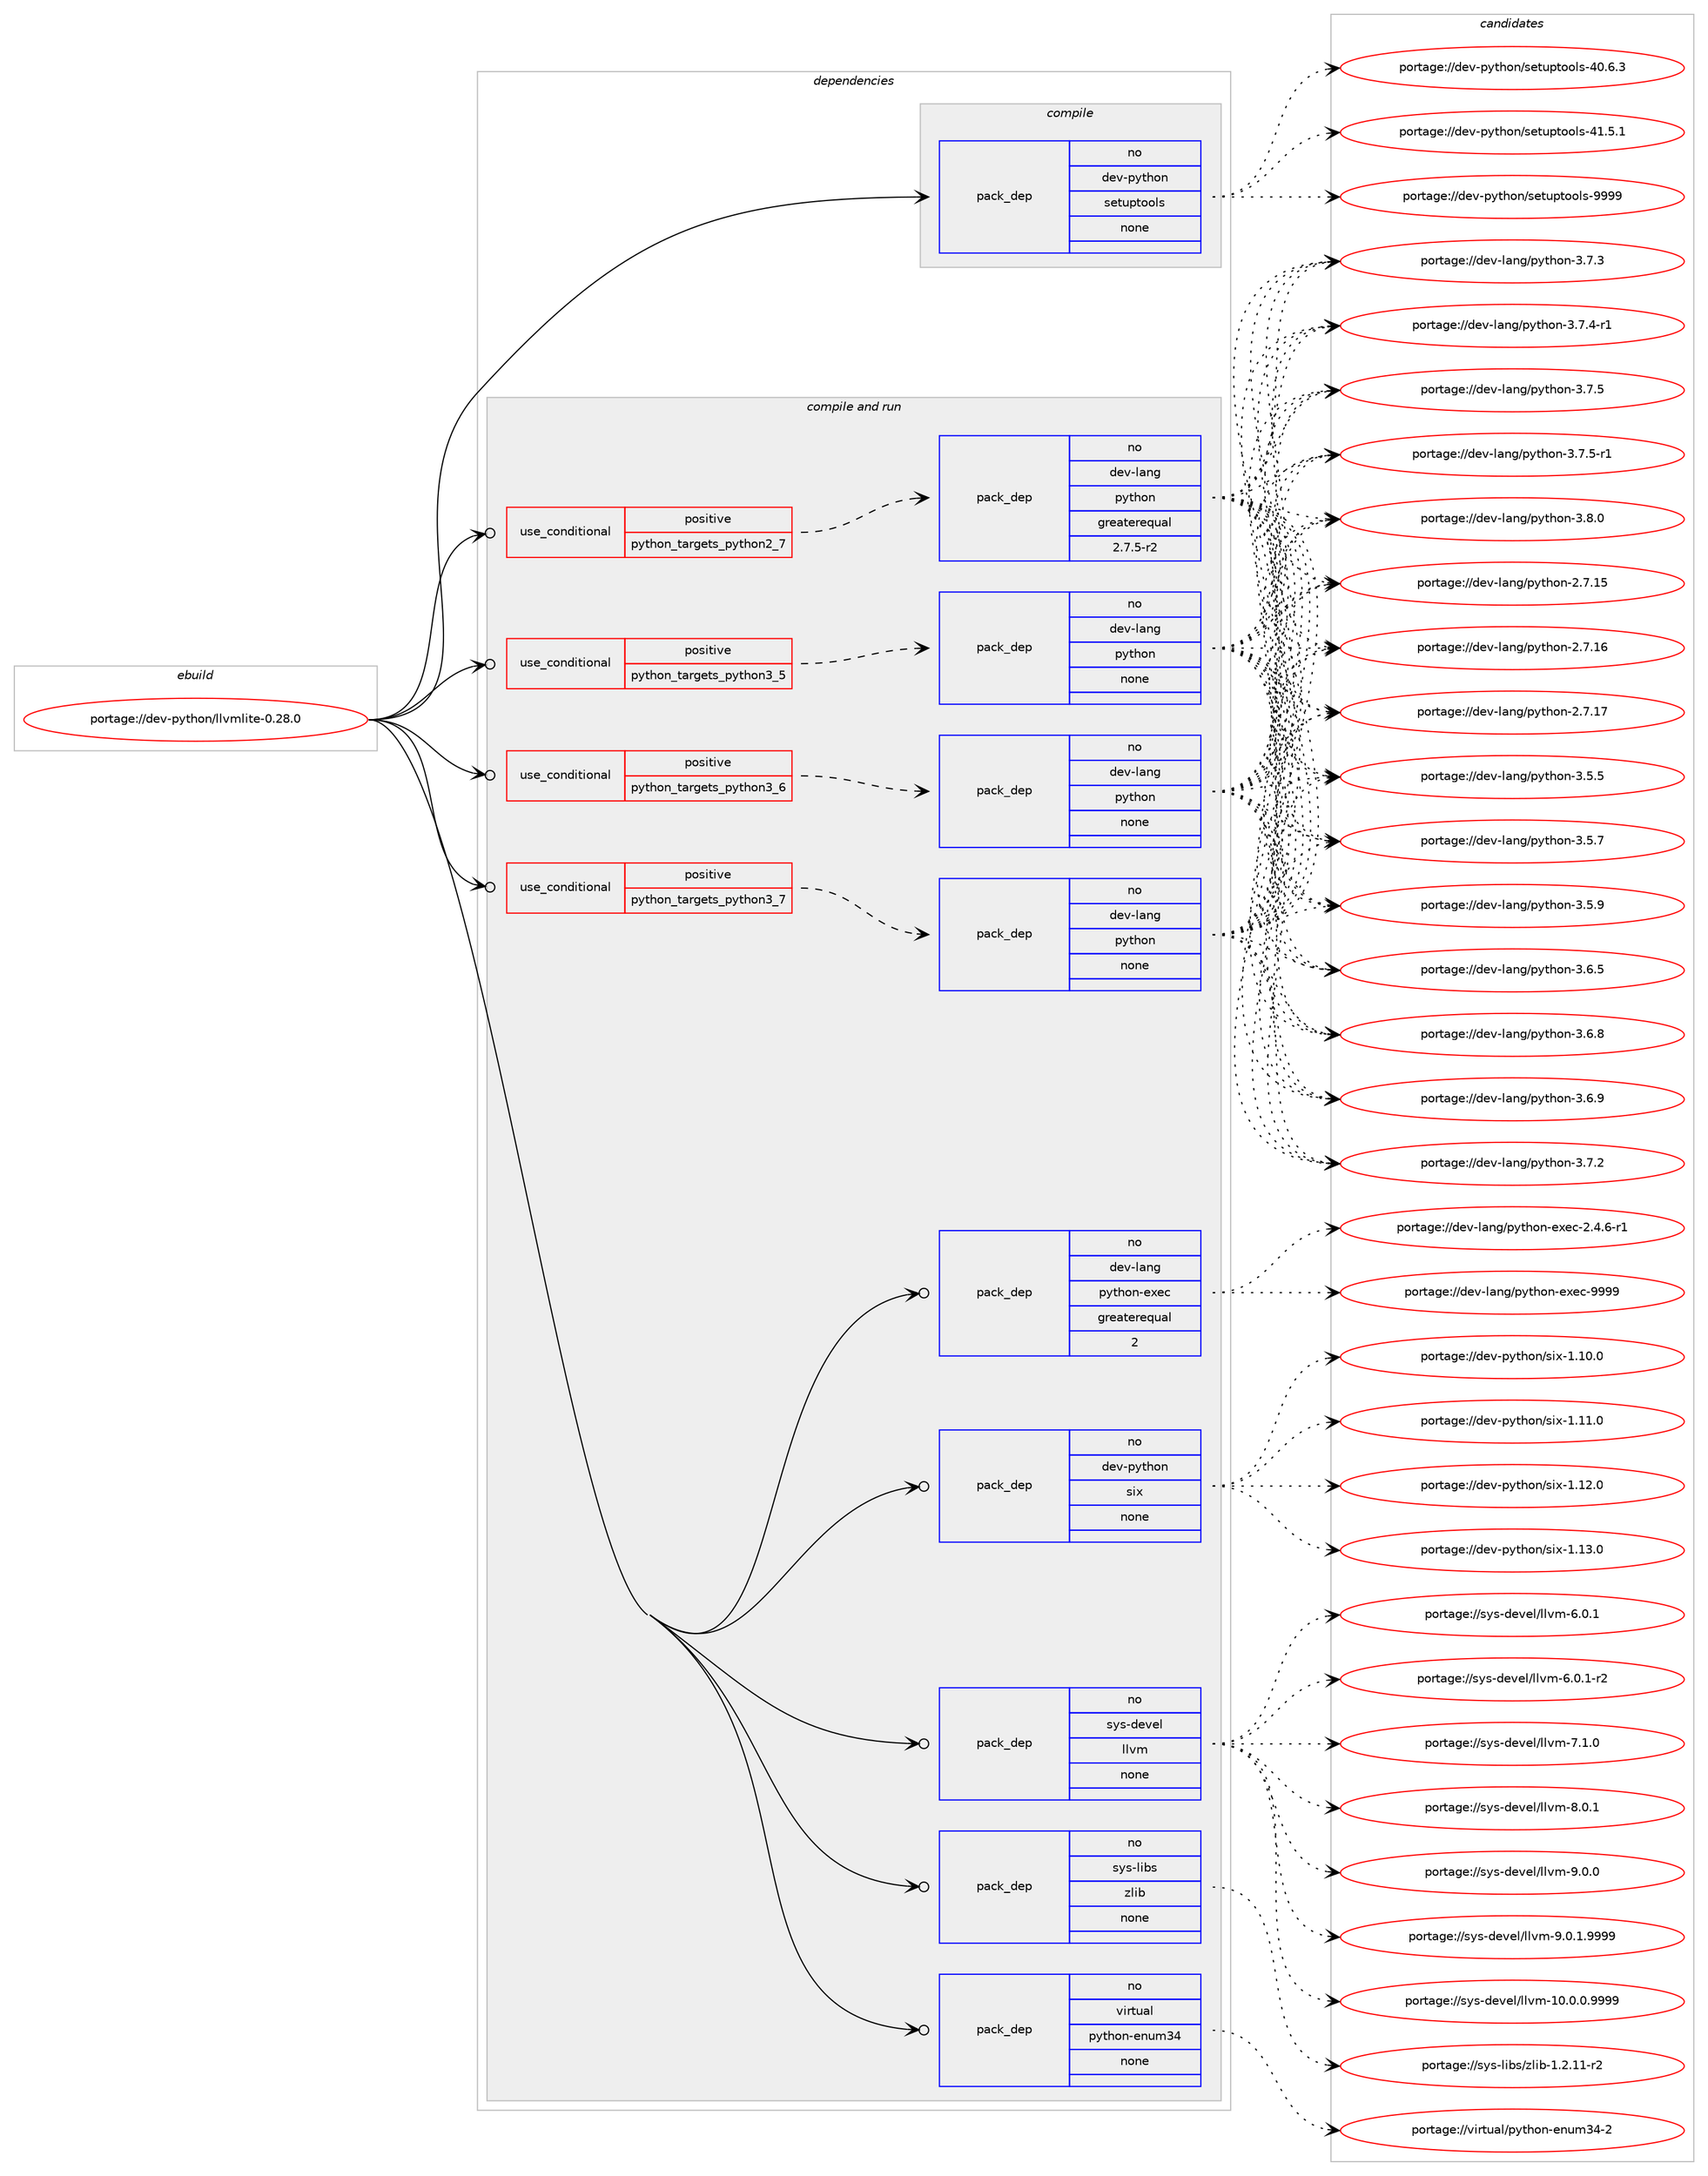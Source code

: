 digraph prolog {

# *************
# Graph options
# *************

newrank=true;
concentrate=true;
compound=true;
graph [rankdir=LR,fontname=Helvetica,fontsize=10,ranksep=1.5];#, ranksep=2.5, nodesep=0.2];
edge  [arrowhead=vee];
node  [fontname=Helvetica,fontsize=10];

# **********
# The ebuild
# **********

subgraph cluster_leftcol {
color=gray;
rank=same;
label=<<i>ebuild</i>>;
id [label="portage://dev-python/llvmlite-0.28.0", color=red, width=4, href="../dev-python/llvmlite-0.28.0.svg"];
}

# ****************
# The dependencies
# ****************

subgraph cluster_midcol {
color=gray;
label=<<i>dependencies</i>>;
subgraph cluster_compile {
fillcolor="#eeeeee";
style=filled;
label=<<i>compile</i>>;
subgraph pack113478 {
dependency148131 [label=<<TABLE BORDER="0" CELLBORDER="1" CELLSPACING="0" CELLPADDING="4" WIDTH="220"><TR><TD ROWSPAN="6" CELLPADDING="30">pack_dep</TD></TR><TR><TD WIDTH="110">no</TD></TR><TR><TD>dev-python</TD></TR><TR><TD>setuptools</TD></TR><TR><TD>none</TD></TR><TR><TD></TD></TR></TABLE>>, shape=none, color=blue];
}
id:e -> dependency148131:w [weight=20,style="solid",arrowhead="vee"];
}
subgraph cluster_compileandrun {
fillcolor="#eeeeee";
style=filled;
label=<<i>compile and run</i>>;
subgraph cond31328 {
dependency148132 [label=<<TABLE BORDER="0" CELLBORDER="1" CELLSPACING="0" CELLPADDING="4"><TR><TD ROWSPAN="3" CELLPADDING="10">use_conditional</TD></TR><TR><TD>positive</TD></TR><TR><TD>python_targets_python2_7</TD></TR></TABLE>>, shape=none, color=red];
subgraph pack113479 {
dependency148133 [label=<<TABLE BORDER="0" CELLBORDER="1" CELLSPACING="0" CELLPADDING="4" WIDTH="220"><TR><TD ROWSPAN="6" CELLPADDING="30">pack_dep</TD></TR><TR><TD WIDTH="110">no</TD></TR><TR><TD>dev-lang</TD></TR><TR><TD>python</TD></TR><TR><TD>greaterequal</TD></TR><TR><TD>2.7.5-r2</TD></TR></TABLE>>, shape=none, color=blue];
}
dependency148132:e -> dependency148133:w [weight=20,style="dashed",arrowhead="vee"];
}
id:e -> dependency148132:w [weight=20,style="solid",arrowhead="odotvee"];
subgraph cond31329 {
dependency148134 [label=<<TABLE BORDER="0" CELLBORDER="1" CELLSPACING="0" CELLPADDING="4"><TR><TD ROWSPAN="3" CELLPADDING="10">use_conditional</TD></TR><TR><TD>positive</TD></TR><TR><TD>python_targets_python3_5</TD></TR></TABLE>>, shape=none, color=red];
subgraph pack113480 {
dependency148135 [label=<<TABLE BORDER="0" CELLBORDER="1" CELLSPACING="0" CELLPADDING="4" WIDTH="220"><TR><TD ROWSPAN="6" CELLPADDING="30">pack_dep</TD></TR><TR><TD WIDTH="110">no</TD></TR><TR><TD>dev-lang</TD></TR><TR><TD>python</TD></TR><TR><TD>none</TD></TR><TR><TD></TD></TR></TABLE>>, shape=none, color=blue];
}
dependency148134:e -> dependency148135:w [weight=20,style="dashed",arrowhead="vee"];
}
id:e -> dependency148134:w [weight=20,style="solid",arrowhead="odotvee"];
subgraph cond31330 {
dependency148136 [label=<<TABLE BORDER="0" CELLBORDER="1" CELLSPACING="0" CELLPADDING="4"><TR><TD ROWSPAN="3" CELLPADDING="10">use_conditional</TD></TR><TR><TD>positive</TD></TR><TR><TD>python_targets_python3_6</TD></TR></TABLE>>, shape=none, color=red];
subgraph pack113481 {
dependency148137 [label=<<TABLE BORDER="0" CELLBORDER="1" CELLSPACING="0" CELLPADDING="4" WIDTH="220"><TR><TD ROWSPAN="6" CELLPADDING="30">pack_dep</TD></TR><TR><TD WIDTH="110">no</TD></TR><TR><TD>dev-lang</TD></TR><TR><TD>python</TD></TR><TR><TD>none</TD></TR><TR><TD></TD></TR></TABLE>>, shape=none, color=blue];
}
dependency148136:e -> dependency148137:w [weight=20,style="dashed",arrowhead="vee"];
}
id:e -> dependency148136:w [weight=20,style="solid",arrowhead="odotvee"];
subgraph cond31331 {
dependency148138 [label=<<TABLE BORDER="0" CELLBORDER="1" CELLSPACING="0" CELLPADDING="4"><TR><TD ROWSPAN="3" CELLPADDING="10">use_conditional</TD></TR><TR><TD>positive</TD></TR><TR><TD>python_targets_python3_7</TD></TR></TABLE>>, shape=none, color=red];
subgraph pack113482 {
dependency148139 [label=<<TABLE BORDER="0" CELLBORDER="1" CELLSPACING="0" CELLPADDING="4" WIDTH="220"><TR><TD ROWSPAN="6" CELLPADDING="30">pack_dep</TD></TR><TR><TD WIDTH="110">no</TD></TR><TR><TD>dev-lang</TD></TR><TR><TD>python</TD></TR><TR><TD>none</TD></TR><TR><TD></TD></TR></TABLE>>, shape=none, color=blue];
}
dependency148138:e -> dependency148139:w [weight=20,style="dashed",arrowhead="vee"];
}
id:e -> dependency148138:w [weight=20,style="solid",arrowhead="odotvee"];
subgraph pack113483 {
dependency148140 [label=<<TABLE BORDER="0" CELLBORDER="1" CELLSPACING="0" CELLPADDING="4" WIDTH="220"><TR><TD ROWSPAN="6" CELLPADDING="30">pack_dep</TD></TR><TR><TD WIDTH="110">no</TD></TR><TR><TD>dev-lang</TD></TR><TR><TD>python-exec</TD></TR><TR><TD>greaterequal</TD></TR><TR><TD>2</TD></TR></TABLE>>, shape=none, color=blue];
}
id:e -> dependency148140:w [weight=20,style="solid",arrowhead="odotvee"];
subgraph pack113484 {
dependency148141 [label=<<TABLE BORDER="0" CELLBORDER="1" CELLSPACING="0" CELLPADDING="4" WIDTH="220"><TR><TD ROWSPAN="6" CELLPADDING="30">pack_dep</TD></TR><TR><TD WIDTH="110">no</TD></TR><TR><TD>dev-python</TD></TR><TR><TD>six</TD></TR><TR><TD>none</TD></TR><TR><TD></TD></TR></TABLE>>, shape=none, color=blue];
}
id:e -> dependency148141:w [weight=20,style="solid",arrowhead="odotvee"];
subgraph pack113485 {
dependency148142 [label=<<TABLE BORDER="0" CELLBORDER="1" CELLSPACING="0" CELLPADDING="4" WIDTH="220"><TR><TD ROWSPAN="6" CELLPADDING="30">pack_dep</TD></TR><TR><TD WIDTH="110">no</TD></TR><TR><TD>sys-devel</TD></TR><TR><TD>llvm</TD></TR><TR><TD>none</TD></TR><TR><TD></TD></TR></TABLE>>, shape=none, color=blue];
}
id:e -> dependency148142:w [weight=20,style="solid",arrowhead="odotvee"];
subgraph pack113486 {
dependency148143 [label=<<TABLE BORDER="0" CELLBORDER="1" CELLSPACING="0" CELLPADDING="4" WIDTH="220"><TR><TD ROWSPAN="6" CELLPADDING="30">pack_dep</TD></TR><TR><TD WIDTH="110">no</TD></TR><TR><TD>sys-libs</TD></TR><TR><TD>zlib</TD></TR><TR><TD>none</TD></TR><TR><TD></TD></TR></TABLE>>, shape=none, color=blue];
}
id:e -> dependency148143:w [weight=20,style="solid",arrowhead="odotvee"];
subgraph pack113487 {
dependency148144 [label=<<TABLE BORDER="0" CELLBORDER="1" CELLSPACING="0" CELLPADDING="4" WIDTH="220"><TR><TD ROWSPAN="6" CELLPADDING="30">pack_dep</TD></TR><TR><TD WIDTH="110">no</TD></TR><TR><TD>virtual</TD></TR><TR><TD>python-enum34</TD></TR><TR><TD>none</TD></TR><TR><TD></TD></TR></TABLE>>, shape=none, color=blue];
}
id:e -> dependency148144:w [weight=20,style="solid",arrowhead="odotvee"];
}
subgraph cluster_run {
fillcolor="#eeeeee";
style=filled;
label=<<i>run</i>>;
}
}

# **************
# The candidates
# **************

subgraph cluster_choices {
rank=same;
color=gray;
label=<<i>candidates</i>>;

subgraph choice113478 {
color=black;
nodesep=1;
choiceportage100101118451121211161041111104711510111611711211611111110811545524846544651 [label="portage://dev-python/setuptools-40.6.3", color=red, width=4,href="../dev-python/setuptools-40.6.3.svg"];
choiceportage100101118451121211161041111104711510111611711211611111110811545524946534649 [label="portage://dev-python/setuptools-41.5.1", color=red, width=4,href="../dev-python/setuptools-41.5.1.svg"];
choiceportage10010111845112121116104111110471151011161171121161111111081154557575757 [label="portage://dev-python/setuptools-9999", color=red, width=4,href="../dev-python/setuptools-9999.svg"];
dependency148131:e -> choiceportage100101118451121211161041111104711510111611711211611111110811545524846544651:w [style=dotted,weight="100"];
dependency148131:e -> choiceportage100101118451121211161041111104711510111611711211611111110811545524946534649:w [style=dotted,weight="100"];
dependency148131:e -> choiceportage10010111845112121116104111110471151011161171121161111111081154557575757:w [style=dotted,weight="100"];
}
subgraph choice113479 {
color=black;
nodesep=1;
choiceportage10010111845108971101034711212111610411111045504655464953 [label="portage://dev-lang/python-2.7.15", color=red, width=4,href="../dev-lang/python-2.7.15.svg"];
choiceportage10010111845108971101034711212111610411111045504655464954 [label="portage://dev-lang/python-2.7.16", color=red, width=4,href="../dev-lang/python-2.7.16.svg"];
choiceportage10010111845108971101034711212111610411111045504655464955 [label="portage://dev-lang/python-2.7.17", color=red, width=4,href="../dev-lang/python-2.7.17.svg"];
choiceportage100101118451089711010347112121116104111110455146534653 [label="portage://dev-lang/python-3.5.5", color=red, width=4,href="../dev-lang/python-3.5.5.svg"];
choiceportage100101118451089711010347112121116104111110455146534655 [label="portage://dev-lang/python-3.5.7", color=red, width=4,href="../dev-lang/python-3.5.7.svg"];
choiceportage100101118451089711010347112121116104111110455146534657 [label="portage://dev-lang/python-3.5.9", color=red, width=4,href="../dev-lang/python-3.5.9.svg"];
choiceportage100101118451089711010347112121116104111110455146544653 [label="portage://dev-lang/python-3.6.5", color=red, width=4,href="../dev-lang/python-3.6.5.svg"];
choiceportage100101118451089711010347112121116104111110455146544656 [label="portage://dev-lang/python-3.6.8", color=red, width=4,href="../dev-lang/python-3.6.8.svg"];
choiceportage100101118451089711010347112121116104111110455146544657 [label="portage://dev-lang/python-3.6.9", color=red, width=4,href="../dev-lang/python-3.6.9.svg"];
choiceportage100101118451089711010347112121116104111110455146554650 [label="portage://dev-lang/python-3.7.2", color=red, width=4,href="../dev-lang/python-3.7.2.svg"];
choiceportage100101118451089711010347112121116104111110455146554651 [label="portage://dev-lang/python-3.7.3", color=red, width=4,href="../dev-lang/python-3.7.3.svg"];
choiceportage1001011184510897110103471121211161041111104551465546524511449 [label="portage://dev-lang/python-3.7.4-r1", color=red, width=4,href="../dev-lang/python-3.7.4-r1.svg"];
choiceportage100101118451089711010347112121116104111110455146554653 [label="portage://dev-lang/python-3.7.5", color=red, width=4,href="../dev-lang/python-3.7.5.svg"];
choiceportage1001011184510897110103471121211161041111104551465546534511449 [label="portage://dev-lang/python-3.7.5-r1", color=red, width=4,href="../dev-lang/python-3.7.5-r1.svg"];
choiceportage100101118451089711010347112121116104111110455146564648 [label="portage://dev-lang/python-3.8.0", color=red, width=4,href="../dev-lang/python-3.8.0.svg"];
dependency148133:e -> choiceportage10010111845108971101034711212111610411111045504655464953:w [style=dotted,weight="100"];
dependency148133:e -> choiceportage10010111845108971101034711212111610411111045504655464954:w [style=dotted,weight="100"];
dependency148133:e -> choiceportage10010111845108971101034711212111610411111045504655464955:w [style=dotted,weight="100"];
dependency148133:e -> choiceportage100101118451089711010347112121116104111110455146534653:w [style=dotted,weight="100"];
dependency148133:e -> choiceportage100101118451089711010347112121116104111110455146534655:w [style=dotted,weight="100"];
dependency148133:e -> choiceportage100101118451089711010347112121116104111110455146534657:w [style=dotted,weight="100"];
dependency148133:e -> choiceportage100101118451089711010347112121116104111110455146544653:w [style=dotted,weight="100"];
dependency148133:e -> choiceportage100101118451089711010347112121116104111110455146544656:w [style=dotted,weight="100"];
dependency148133:e -> choiceportage100101118451089711010347112121116104111110455146544657:w [style=dotted,weight="100"];
dependency148133:e -> choiceportage100101118451089711010347112121116104111110455146554650:w [style=dotted,weight="100"];
dependency148133:e -> choiceportage100101118451089711010347112121116104111110455146554651:w [style=dotted,weight="100"];
dependency148133:e -> choiceportage1001011184510897110103471121211161041111104551465546524511449:w [style=dotted,weight="100"];
dependency148133:e -> choiceportage100101118451089711010347112121116104111110455146554653:w [style=dotted,weight="100"];
dependency148133:e -> choiceportage1001011184510897110103471121211161041111104551465546534511449:w [style=dotted,weight="100"];
dependency148133:e -> choiceportage100101118451089711010347112121116104111110455146564648:w [style=dotted,weight="100"];
}
subgraph choice113480 {
color=black;
nodesep=1;
choiceportage10010111845108971101034711212111610411111045504655464953 [label="portage://dev-lang/python-2.7.15", color=red, width=4,href="../dev-lang/python-2.7.15.svg"];
choiceportage10010111845108971101034711212111610411111045504655464954 [label="portage://dev-lang/python-2.7.16", color=red, width=4,href="../dev-lang/python-2.7.16.svg"];
choiceportage10010111845108971101034711212111610411111045504655464955 [label="portage://dev-lang/python-2.7.17", color=red, width=4,href="../dev-lang/python-2.7.17.svg"];
choiceportage100101118451089711010347112121116104111110455146534653 [label="portage://dev-lang/python-3.5.5", color=red, width=4,href="../dev-lang/python-3.5.5.svg"];
choiceportage100101118451089711010347112121116104111110455146534655 [label="portage://dev-lang/python-3.5.7", color=red, width=4,href="../dev-lang/python-3.5.7.svg"];
choiceportage100101118451089711010347112121116104111110455146534657 [label="portage://dev-lang/python-3.5.9", color=red, width=4,href="../dev-lang/python-3.5.9.svg"];
choiceportage100101118451089711010347112121116104111110455146544653 [label="portage://dev-lang/python-3.6.5", color=red, width=4,href="../dev-lang/python-3.6.5.svg"];
choiceportage100101118451089711010347112121116104111110455146544656 [label="portage://dev-lang/python-3.6.8", color=red, width=4,href="../dev-lang/python-3.6.8.svg"];
choiceportage100101118451089711010347112121116104111110455146544657 [label="portage://dev-lang/python-3.6.9", color=red, width=4,href="../dev-lang/python-3.6.9.svg"];
choiceportage100101118451089711010347112121116104111110455146554650 [label="portage://dev-lang/python-3.7.2", color=red, width=4,href="../dev-lang/python-3.7.2.svg"];
choiceportage100101118451089711010347112121116104111110455146554651 [label="portage://dev-lang/python-3.7.3", color=red, width=4,href="../dev-lang/python-3.7.3.svg"];
choiceportage1001011184510897110103471121211161041111104551465546524511449 [label="portage://dev-lang/python-3.7.4-r1", color=red, width=4,href="../dev-lang/python-3.7.4-r1.svg"];
choiceportage100101118451089711010347112121116104111110455146554653 [label="portage://dev-lang/python-3.7.5", color=red, width=4,href="../dev-lang/python-3.7.5.svg"];
choiceportage1001011184510897110103471121211161041111104551465546534511449 [label="portage://dev-lang/python-3.7.5-r1", color=red, width=4,href="../dev-lang/python-3.7.5-r1.svg"];
choiceportage100101118451089711010347112121116104111110455146564648 [label="portage://dev-lang/python-3.8.0", color=red, width=4,href="../dev-lang/python-3.8.0.svg"];
dependency148135:e -> choiceportage10010111845108971101034711212111610411111045504655464953:w [style=dotted,weight="100"];
dependency148135:e -> choiceportage10010111845108971101034711212111610411111045504655464954:w [style=dotted,weight="100"];
dependency148135:e -> choiceportage10010111845108971101034711212111610411111045504655464955:w [style=dotted,weight="100"];
dependency148135:e -> choiceportage100101118451089711010347112121116104111110455146534653:w [style=dotted,weight="100"];
dependency148135:e -> choiceportage100101118451089711010347112121116104111110455146534655:w [style=dotted,weight="100"];
dependency148135:e -> choiceportage100101118451089711010347112121116104111110455146534657:w [style=dotted,weight="100"];
dependency148135:e -> choiceportage100101118451089711010347112121116104111110455146544653:w [style=dotted,weight="100"];
dependency148135:e -> choiceportage100101118451089711010347112121116104111110455146544656:w [style=dotted,weight="100"];
dependency148135:e -> choiceportage100101118451089711010347112121116104111110455146544657:w [style=dotted,weight="100"];
dependency148135:e -> choiceportage100101118451089711010347112121116104111110455146554650:w [style=dotted,weight="100"];
dependency148135:e -> choiceportage100101118451089711010347112121116104111110455146554651:w [style=dotted,weight="100"];
dependency148135:e -> choiceportage1001011184510897110103471121211161041111104551465546524511449:w [style=dotted,weight="100"];
dependency148135:e -> choiceportage100101118451089711010347112121116104111110455146554653:w [style=dotted,weight="100"];
dependency148135:e -> choiceportage1001011184510897110103471121211161041111104551465546534511449:w [style=dotted,weight="100"];
dependency148135:e -> choiceportage100101118451089711010347112121116104111110455146564648:w [style=dotted,weight="100"];
}
subgraph choice113481 {
color=black;
nodesep=1;
choiceportage10010111845108971101034711212111610411111045504655464953 [label="portage://dev-lang/python-2.7.15", color=red, width=4,href="../dev-lang/python-2.7.15.svg"];
choiceportage10010111845108971101034711212111610411111045504655464954 [label="portage://dev-lang/python-2.7.16", color=red, width=4,href="../dev-lang/python-2.7.16.svg"];
choiceportage10010111845108971101034711212111610411111045504655464955 [label="portage://dev-lang/python-2.7.17", color=red, width=4,href="../dev-lang/python-2.7.17.svg"];
choiceportage100101118451089711010347112121116104111110455146534653 [label="portage://dev-lang/python-3.5.5", color=red, width=4,href="../dev-lang/python-3.5.5.svg"];
choiceportage100101118451089711010347112121116104111110455146534655 [label="portage://dev-lang/python-3.5.7", color=red, width=4,href="../dev-lang/python-3.5.7.svg"];
choiceportage100101118451089711010347112121116104111110455146534657 [label="portage://dev-lang/python-3.5.9", color=red, width=4,href="../dev-lang/python-3.5.9.svg"];
choiceportage100101118451089711010347112121116104111110455146544653 [label="portage://dev-lang/python-3.6.5", color=red, width=4,href="../dev-lang/python-3.6.5.svg"];
choiceportage100101118451089711010347112121116104111110455146544656 [label="portage://dev-lang/python-3.6.8", color=red, width=4,href="../dev-lang/python-3.6.8.svg"];
choiceportage100101118451089711010347112121116104111110455146544657 [label="portage://dev-lang/python-3.6.9", color=red, width=4,href="../dev-lang/python-3.6.9.svg"];
choiceportage100101118451089711010347112121116104111110455146554650 [label="portage://dev-lang/python-3.7.2", color=red, width=4,href="../dev-lang/python-3.7.2.svg"];
choiceportage100101118451089711010347112121116104111110455146554651 [label="portage://dev-lang/python-3.7.3", color=red, width=4,href="../dev-lang/python-3.7.3.svg"];
choiceportage1001011184510897110103471121211161041111104551465546524511449 [label="portage://dev-lang/python-3.7.4-r1", color=red, width=4,href="../dev-lang/python-3.7.4-r1.svg"];
choiceportage100101118451089711010347112121116104111110455146554653 [label="portage://dev-lang/python-3.7.5", color=red, width=4,href="../dev-lang/python-3.7.5.svg"];
choiceportage1001011184510897110103471121211161041111104551465546534511449 [label="portage://dev-lang/python-3.7.5-r1", color=red, width=4,href="../dev-lang/python-3.7.5-r1.svg"];
choiceportage100101118451089711010347112121116104111110455146564648 [label="portage://dev-lang/python-3.8.0", color=red, width=4,href="../dev-lang/python-3.8.0.svg"];
dependency148137:e -> choiceportage10010111845108971101034711212111610411111045504655464953:w [style=dotted,weight="100"];
dependency148137:e -> choiceportage10010111845108971101034711212111610411111045504655464954:w [style=dotted,weight="100"];
dependency148137:e -> choiceportage10010111845108971101034711212111610411111045504655464955:w [style=dotted,weight="100"];
dependency148137:e -> choiceportage100101118451089711010347112121116104111110455146534653:w [style=dotted,weight="100"];
dependency148137:e -> choiceportage100101118451089711010347112121116104111110455146534655:w [style=dotted,weight="100"];
dependency148137:e -> choiceportage100101118451089711010347112121116104111110455146534657:w [style=dotted,weight="100"];
dependency148137:e -> choiceportage100101118451089711010347112121116104111110455146544653:w [style=dotted,weight="100"];
dependency148137:e -> choiceportage100101118451089711010347112121116104111110455146544656:w [style=dotted,weight="100"];
dependency148137:e -> choiceportage100101118451089711010347112121116104111110455146544657:w [style=dotted,weight="100"];
dependency148137:e -> choiceportage100101118451089711010347112121116104111110455146554650:w [style=dotted,weight="100"];
dependency148137:e -> choiceportage100101118451089711010347112121116104111110455146554651:w [style=dotted,weight="100"];
dependency148137:e -> choiceportage1001011184510897110103471121211161041111104551465546524511449:w [style=dotted,weight="100"];
dependency148137:e -> choiceportage100101118451089711010347112121116104111110455146554653:w [style=dotted,weight="100"];
dependency148137:e -> choiceportage1001011184510897110103471121211161041111104551465546534511449:w [style=dotted,weight="100"];
dependency148137:e -> choiceportage100101118451089711010347112121116104111110455146564648:w [style=dotted,weight="100"];
}
subgraph choice113482 {
color=black;
nodesep=1;
choiceportage10010111845108971101034711212111610411111045504655464953 [label="portage://dev-lang/python-2.7.15", color=red, width=4,href="../dev-lang/python-2.7.15.svg"];
choiceportage10010111845108971101034711212111610411111045504655464954 [label="portage://dev-lang/python-2.7.16", color=red, width=4,href="../dev-lang/python-2.7.16.svg"];
choiceportage10010111845108971101034711212111610411111045504655464955 [label="portage://dev-lang/python-2.7.17", color=red, width=4,href="../dev-lang/python-2.7.17.svg"];
choiceportage100101118451089711010347112121116104111110455146534653 [label="portage://dev-lang/python-3.5.5", color=red, width=4,href="../dev-lang/python-3.5.5.svg"];
choiceportage100101118451089711010347112121116104111110455146534655 [label="portage://dev-lang/python-3.5.7", color=red, width=4,href="../dev-lang/python-3.5.7.svg"];
choiceportage100101118451089711010347112121116104111110455146534657 [label="portage://dev-lang/python-3.5.9", color=red, width=4,href="../dev-lang/python-3.5.9.svg"];
choiceportage100101118451089711010347112121116104111110455146544653 [label="portage://dev-lang/python-3.6.5", color=red, width=4,href="../dev-lang/python-3.6.5.svg"];
choiceportage100101118451089711010347112121116104111110455146544656 [label="portage://dev-lang/python-3.6.8", color=red, width=4,href="../dev-lang/python-3.6.8.svg"];
choiceportage100101118451089711010347112121116104111110455146544657 [label="portage://dev-lang/python-3.6.9", color=red, width=4,href="../dev-lang/python-3.6.9.svg"];
choiceportage100101118451089711010347112121116104111110455146554650 [label="portage://dev-lang/python-3.7.2", color=red, width=4,href="../dev-lang/python-3.7.2.svg"];
choiceportage100101118451089711010347112121116104111110455146554651 [label="portage://dev-lang/python-3.7.3", color=red, width=4,href="../dev-lang/python-3.7.3.svg"];
choiceportage1001011184510897110103471121211161041111104551465546524511449 [label="portage://dev-lang/python-3.7.4-r1", color=red, width=4,href="../dev-lang/python-3.7.4-r1.svg"];
choiceportage100101118451089711010347112121116104111110455146554653 [label="portage://dev-lang/python-3.7.5", color=red, width=4,href="../dev-lang/python-3.7.5.svg"];
choiceportage1001011184510897110103471121211161041111104551465546534511449 [label="portage://dev-lang/python-3.7.5-r1", color=red, width=4,href="../dev-lang/python-3.7.5-r1.svg"];
choiceportage100101118451089711010347112121116104111110455146564648 [label="portage://dev-lang/python-3.8.0", color=red, width=4,href="../dev-lang/python-3.8.0.svg"];
dependency148139:e -> choiceportage10010111845108971101034711212111610411111045504655464953:w [style=dotted,weight="100"];
dependency148139:e -> choiceportage10010111845108971101034711212111610411111045504655464954:w [style=dotted,weight="100"];
dependency148139:e -> choiceportage10010111845108971101034711212111610411111045504655464955:w [style=dotted,weight="100"];
dependency148139:e -> choiceportage100101118451089711010347112121116104111110455146534653:w [style=dotted,weight="100"];
dependency148139:e -> choiceportage100101118451089711010347112121116104111110455146534655:w [style=dotted,weight="100"];
dependency148139:e -> choiceportage100101118451089711010347112121116104111110455146534657:w [style=dotted,weight="100"];
dependency148139:e -> choiceportage100101118451089711010347112121116104111110455146544653:w [style=dotted,weight="100"];
dependency148139:e -> choiceportage100101118451089711010347112121116104111110455146544656:w [style=dotted,weight="100"];
dependency148139:e -> choiceportage100101118451089711010347112121116104111110455146544657:w [style=dotted,weight="100"];
dependency148139:e -> choiceportage100101118451089711010347112121116104111110455146554650:w [style=dotted,weight="100"];
dependency148139:e -> choiceportage100101118451089711010347112121116104111110455146554651:w [style=dotted,weight="100"];
dependency148139:e -> choiceportage1001011184510897110103471121211161041111104551465546524511449:w [style=dotted,weight="100"];
dependency148139:e -> choiceportage100101118451089711010347112121116104111110455146554653:w [style=dotted,weight="100"];
dependency148139:e -> choiceportage1001011184510897110103471121211161041111104551465546534511449:w [style=dotted,weight="100"];
dependency148139:e -> choiceportage100101118451089711010347112121116104111110455146564648:w [style=dotted,weight="100"];
}
subgraph choice113483 {
color=black;
nodesep=1;
choiceportage10010111845108971101034711212111610411111045101120101994550465246544511449 [label="portage://dev-lang/python-exec-2.4.6-r1", color=red, width=4,href="../dev-lang/python-exec-2.4.6-r1.svg"];
choiceportage10010111845108971101034711212111610411111045101120101994557575757 [label="portage://dev-lang/python-exec-9999", color=red, width=4,href="../dev-lang/python-exec-9999.svg"];
dependency148140:e -> choiceportage10010111845108971101034711212111610411111045101120101994550465246544511449:w [style=dotted,weight="100"];
dependency148140:e -> choiceportage10010111845108971101034711212111610411111045101120101994557575757:w [style=dotted,weight="100"];
}
subgraph choice113484 {
color=black;
nodesep=1;
choiceportage100101118451121211161041111104711510512045494649484648 [label="portage://dev-python/six-1.10.0", color=red, width=4,href="../dev-python/six-1.10.0.svg"];
choiceportage100101118451121211161041111104711510512045494649494648 [label="portage://dev-python/six-1.11.0", color=red, width=4,href="../dev-python/six-1.11.0.svg"];
choiceportage100101118451121211161041111104711510512045494649504648 [label="portage://dev-python/six-1.12.0", color=red, width=4,href="../dev-python/six-1.12.0.svg"];
choiceportage100101118451121211161041111104711510512045494649514648 [label="portage://dev-python/six-1.13.0", color=red, width=4,href="../dev-python/six-1.13.0.svg"];
dependency148141:e -> choiceportage100101118451121211161041111104711510512045494649484648:w [style=dotted,weight="100"];
dependency148141:e -> choiceportage100101118451121211161041111104711510512045494649494648:w [style=dotted,weight="100"];
dependency148141:e -> choiceportage100101118451121211161041111104711510512045494649504648:w [style=dotted,weight="100"];
dependency148141:e -> choiceportage100101118451121211161041111104711510512045494649514648:w [style=dotted,weight="100"];
}
subgraph choice113485 {
color=black;
nodesep=1;
choiceportage1151211154510010111810110847108108118109454948464846484657575757 [label="portage://sys-devel/llvm-10.0.0.9999", color=red, width=4,href="../sys-devel/llvm-10.0.0.9999.svg"];
choiceportage1151211154510010111810110847108108118109455446484649 [label="portage://sys-devel/llvm-6.0.1", color=red, width=4,href="../sys-devel/llvm-6.0.1.svg"];
choiceportage11512111545100101118101108471081081181094554464846494511450 [label="portage://sys-devel/llvm-6.0.1-r2", color=red, width=4,href="../sys-devel/llvm-6.0.1-r2.svg"];
choiceportage1151211154510010111810110847108108118109455546494648 [label="portage://sys-devel/llvm-7.1.0", color=red, width=4,href="../sys-devel/llvm-7.1.0.svg"];
choiceportage1151211154510010111810110847108108118109455646484649 [label="portage://sys-devel/llvm-8.0.1", color=red, width=4,href="../sys-devel/llvm-8.0.1.svg"];
choiceportage1151211154510010111810110847108108118109455746484648 [label="portage://sys-devel/llvm-9.0.0", color=red, width=4,href="../sys-devel/llvm-9.0.0.svg"];
choiceportage11512111545100101118101108471081081181094557464846494657575757 [label="portage://sys-devel/llvm-9.0.1.9999", color=red, width=4,href="../sys-devel/llvm-9.0.1.9999.svg"];
dependency148142:e -> choiceportage1151211154510010111810110847108108118109454948464846484657575757:w [style=dotted,weight="100"];
dependency148142:e -> choiceportage1151211154510010111810110847108108118109455446484649:w [style=dotted,weight="100"];
dependency148142:e -> choiceportage11512111545100101118101108471081081181094554464846494511450:w [style=dotted,weight="100"];
dependency148142:e -> choiceportage1151211154510010111810110847108108118109455546494648:w [style=dotted,weight="100"];
dependency148142:e -> choiceportage1151211154510010111810110847108108118109455646484649:w [style=dotted,weight="100"];
dependency148142:e -> choiceportage1151211154510010111810110847108108118109455746484648:w [style=dotted,weight="100"];
dependency148142:e -> choiceportage11512111545100101118101108471081081181094557464846494657575757:w [style=dotted,weight="100"];
}
subgraph choice113486 {
color=black;
nodesep=1;
choiceportage11512111545108105981154712210810598454946504649494511450 [label="portage://sys-libs/zlib-1.2.11-r2", color=red, width=4,href="../sys-libs/zlib-1.2.11-r2.svg"];
dependency148143:e -> choiceportage11512111545108105981154712210810598454946504649494511450:w [style=dotted,weight="100"];
}
subgraph choice113487 {
color=black;
nodesep=1;
choiceportage11810511411611797108471121211161041111104510111011710951524550 [label="portage://virtual/python-enum34-2", color=red, width=4,href="../virtual/python-enum34-2.svg"];
dependency148144:e -> choiceportage11810511411611797108471121211161041111104510111011710951524550:w [style=dotted,weight="100"];
}
}

}

